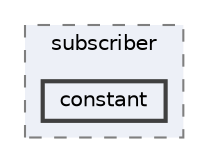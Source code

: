 digraph "repository/brm-subscriber/src/main/java/com/sterlite/cal/brm/subscriber/constant"
{
 // LATEX_PDF_SIZE
  bgcolor="transparent";
  edge [fontname=Helvetica,fontsize=10,labelfontname=Helvetica,labelfontsize=10];
  node [fontname=Helvetica,fontsize=10,shape=box,height=0.2,width=0.4];
  compound=true
  subgraph clusterdir_337b65853da60742edd2f04708539229 {
    graph [ bgcolor="#edf0f7", pencolor="grey50", label="subscriber", fontname=Helvetica,fontsize=10 style="filled,dashed", URL="dir_337b65853da60742edd2f04708539229.html",tooltip=""]
  dir_d6a911b1c25415b457775e94e0e3e237 [label="constant", fillcolor="#edf0f7", color="grey25", style="filled,bold", URL="dir_d6a911b1c25415b457775e94e0e3e237.html",tooltip=""];
  }
}
